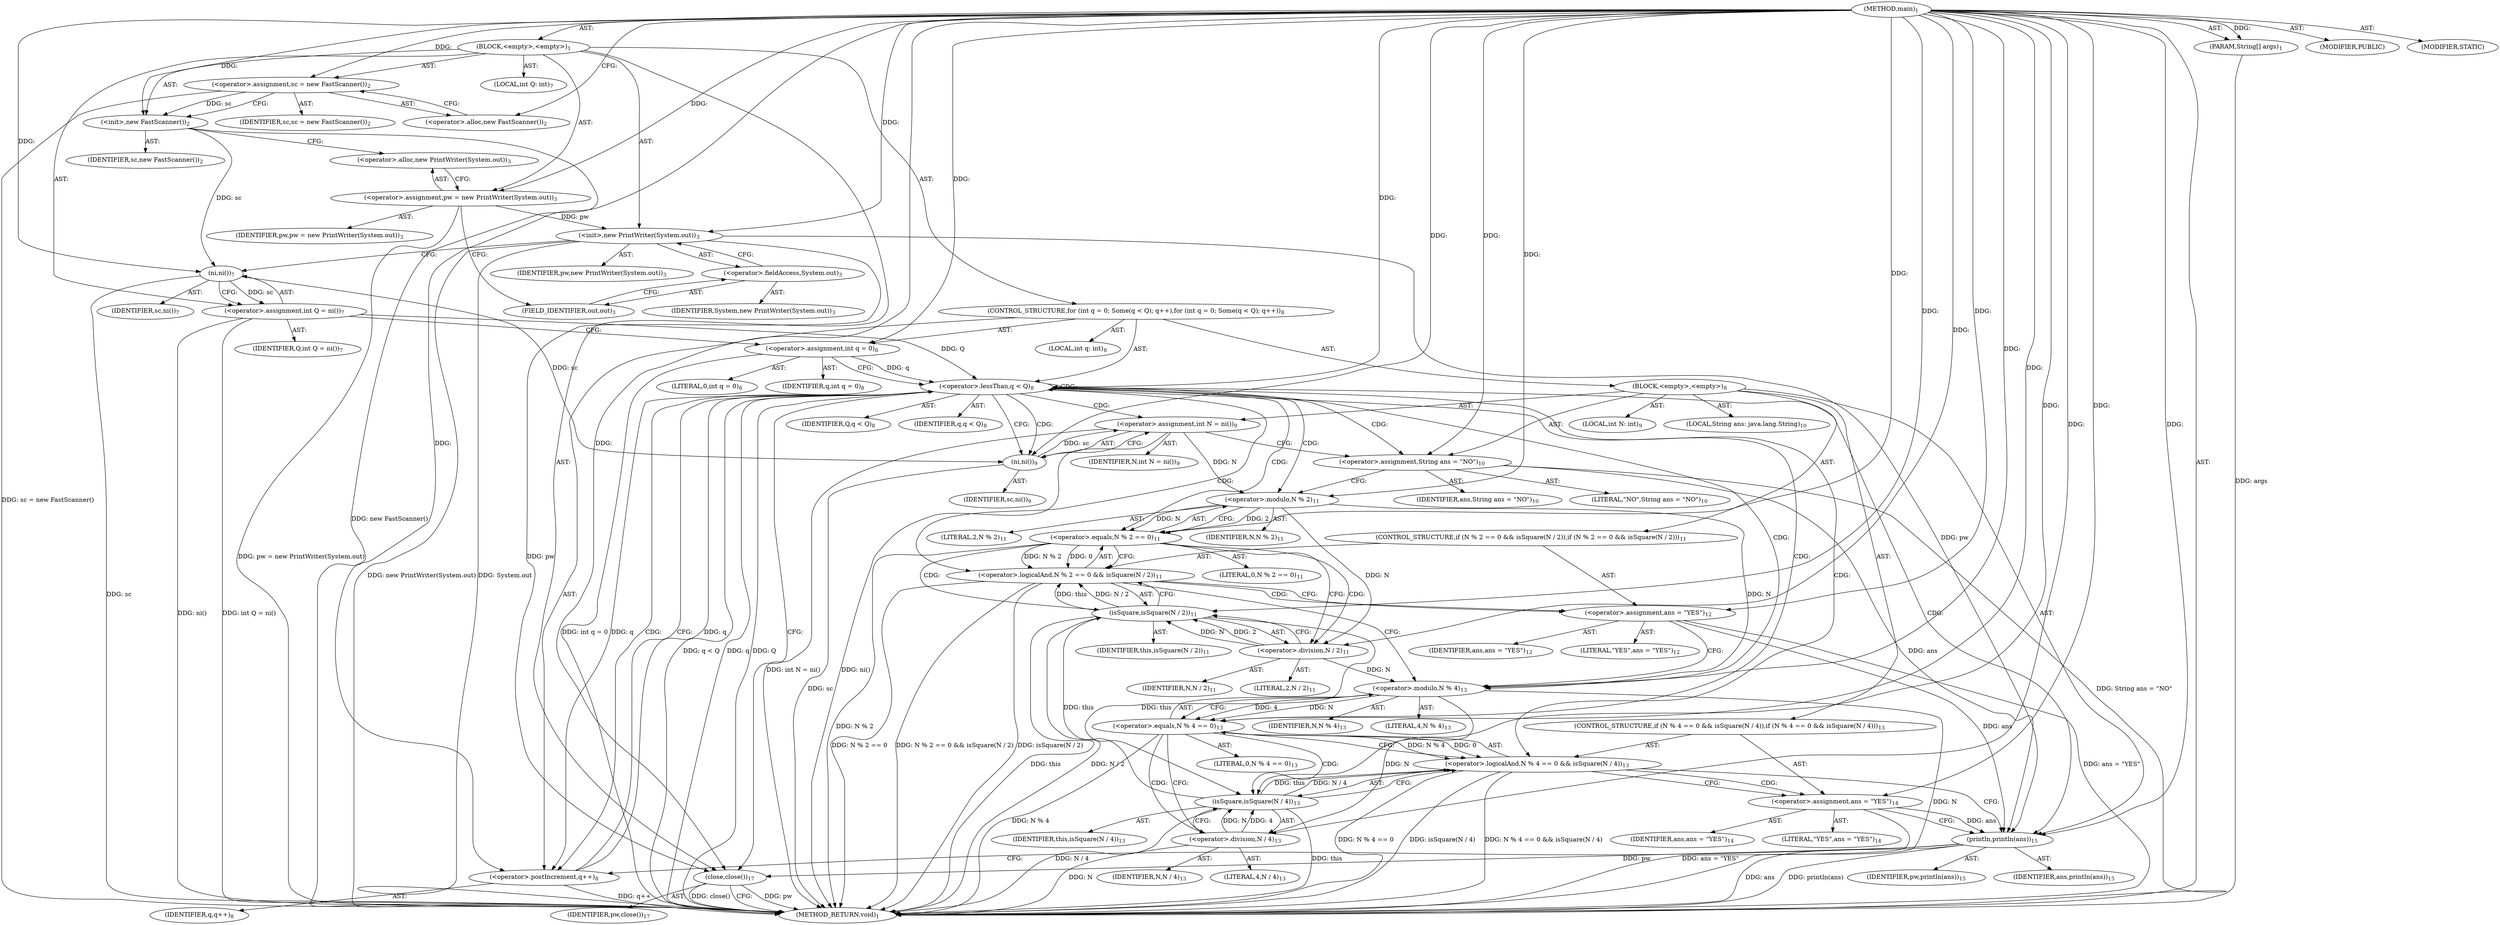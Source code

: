 digraph "main" {  
"17" [label = <(METHOD,main)<SUB>1</SUB>> ]
"18" [label = <(PARAM,String[] args)<SUB>1</SUB>> ]
"19" [label = <(BLOCK,&lt;empty&gt;,&lt;empty&gt;)<SUB>1</SUB>> ]
"20" [label = <(&lt;operator&gt;.assignment,sc = new FastScanner())<SUB>2</SUB>> ]
"21" [label = <(IDENTIFIER,sc,sc = new FastScanner())<SUB>2</SUB>> ]
"22" [label = <(&lt;operator&gt;.alloc,new FastScanner())<SUB>2</SUB>> ]
"23" [label = <(&lt;init&gt;,new FastScanner())<SUB>2</SUB>> ]
"24" [label = <(IDENTIFIER,sc,new FastScanner())<SUB>2</SUB>> ]
"25" [label = <(&lt;operator&gt;.assignment,pw = new PrintWriter(System.out))<SUB>3</SUB>> ]
"26" [label = <(IDENTIFIER,pw,pw = new PrintWriter(System.out))<SUB>3</SUB>> ]
"27" [label = <(&lt;operator&gt;.alloc,new PrintWriter(System.out))<SUB>3</SUB>> ]
"28" [label = <(&lt;init&gt;,new PrintWriter(System.out))<SUB>3</SUB>> ]
"29" [label = <(IDENTIFIER,pw,new PrintWriter(System.out))<SUB>3</SUB>> ]
"30" [label = <(&lt;operator&gt;.fieldAccess,System.out)<SUB>3</SUB>> ]
"31" [label = <(IDENTIFIER,System,new PrintWriter(System.out))<SUB>3</SUB>> ]
"32" [label = <(FIELD_IDENTIFIER,out,out)<SUB>3</SUB>> ]
"33" [label = <(LOCAL,int Q: int)<SUB>7</SUB>> ]
"34" [label = <(&lt;operator&gt;.assignment,int Q = ni())<SUB>7</SUB>> ]
"35" [label = <(IDENTIFIER,Q,int Q = ni())<SUB>7</SUB>> ]
"36" [label = <(ni,ni())<SUB>7</SUB>> ]
"37" [label = <(IDENTIFIER,sc,ni())<SUB>7</SUB>> ]
"38" [label = <(CONTROL_STRUCTURE,for (int q = 0; Some(q &lt; Q); q++),for (int q = 0; Some(q &lt; Q); q++))<SUB>8</SUB>> ]
"39" [label = <(LOCAL,int q: int)<SUB>8</SUB>> ]
"40" [label = <(&lt;operator&gt;.assignment,int q = 0)<SUB>8</SUB>> ]
"41" [label = <(IDENTIFIER,q,int q = 0)<SUB>8</SUB>> ]
"42" [label = <(LITERAL,0,int q = 0)<SUB>8</SUB>> ]
"43" [label = <(&lt;operator&gt;.lessThan,q &lt; Q)<SUB>8</SUB>> ]
"44" [label = <(IDENTIFIER,q,q &lt; Q)<SUB>8</SUB>> ]
"45" [label = <(IDENTIFIER,Q,q &lt; Q)<SUB>8</SUB>> ]
"46" [label = <(&lt;operator&gt;.postIncrement,q++)<SUB>8</SUB>> ]
"47" [label = <(IDENTIFIER,q,q++)<SUB>8</SUB>> ]
"48" [label = <(BLOCK,&lt;empty&gt;,&lt;empty&gt;)<SUB>8</SUB>> ]
"49" [label = <(LOCAL,int N: int)<SUB>9</SUB>> ]
"50" [label = <(&lt;operator&gt;.assignment,int N = ni())<SUB>9</SUB>> ]
"51" [label = <(IDENTIFIER,N,int N = ni())<SUB>9</SUB>> ]
"52" [label = <(ni,ni())<SUB>9</SUB>> ]
"53" [label = <(IDENTIFIER,sc,ni())<SUB>9</SUB>> ]
"54" [label = <(LOCAL,String ans: java.lang.String)<SUB>10</SUB>> ]
"55" [label = <(&lt;operator&gt;.assignment,String ans = &quot;NO&quot;)<SUB>10</SUB>> ]
"56" [label = <(IDENTIFIER,ans,String ans = &quot;NO&quot;)<SUB>10</SUB>> ]
"57" [label = <(LITERAL,&quot;NO&quot;,String ans = &quot;NO&quot;)<SUB>10</SUB>> ]
"58" [label = <(CONTROL_STRUCTURE,if (N % 2 == 0 &amp;&amp; isSquare(N / 2)),if (N % 2 == 0 &amp;&amp; isSquare(N / 2)))<SUB>11</SUB>> ]
"59" [label = <(&lt;operator&gt;.logicalAnd,N % 2 == 0 &amp;&amp; isSquare(N / 2))<SUB>11</SUB>> ]
"60" [label = <(&lt;operator&gt;.equals,N % 2 == 0)<SUB>11</SUB>> ]
"61" [label = <(&lt;operator&gt;.modulo,N % 2)<SUB>11</SUB>> ]
"62" [label = <(IDENTIFIER,N,N % 2)<SUB>11</SUB>> ]
"63" [label = <(LITERAL,2,N % 2)<SUB>11</SUB>> ]
"64" [label = <(LITERAL,0,N % 2 == 0)<SUB>11</SUB>> ]
"65" [label = <(isSquare,isSquare(N / 2))<SUB>11</SUB>> ]
"66" [label = <(IDENTIFIER,this,isSquare(N / 2))<SUB>11</SUB>> ]
"67" [label = <(&lt;operator&gt;.division,N / 2)<SUB>11</SUB>> ]
"68" [label = <(IDENTIFIER,N,N / 2)<SUB>11</SUB>> ]
"69" [label = <(LITERAL,2,N / 2)<SUB>11</SUB>> ]
"70" [label = <(&lt;operator&gt;.assignment,ans = &quot;YES&quot;)<SUB>12</SUB>> ]
"71" [label = <(IDENTIFIER,ans,ans = &quot;YES&quot;)<SUB>12</SUB>> ]
"72" [label = <(LITERAL,&quot;YES&quot;,ans = &quot;YES&quot;)<SUB>12</SUB>> ]
"73" [label = <(CONTROL_STRUCTURE,if (N % 4 == 0 &amp;&amp; isSquare(N / 4)),if (N % 4 == 0 &amp;&amp; isSquare(N / 4)))<SUB>13</SUB>> ]
"74" [label = <(&lt;operator&gt;.logicalAnd,N % 4 == 0 &amp;&amp; isSquare(N / 4))<SUB>13</SUB>> ]
"75" [label = <(&lt;operator&gt;.equals,N % 4 == 0)<SUB>13</SUB>> ]
"76" [label = <(&lt;operator&gt;.modulo,N % 4)<SUB>13</SUB>> ]
"77" [label = <(IDENTIFIER,N,N % 4)<SUB>13</SUB>> ]
"78" [label = <(LITERAL,4,N % 4)<SUB>13</SUB>> ]
"79" [label = <(LITERAL,0,N % 4 == 0)<SUB>13</SUB>> ]
"80" [label = <(isSquare,isSquare(N / 4))<SUB>13</SUB>> ]
"81" [label = <(IDENTIFIER,this,isSquare(N / 4))<SUB>13</SUB>> ]
"82" [label = <(&lt;operator&gt;.division,N / 4)<SUB>13</SUB>> ]
"83" [label = <(IDENTIFIER,N,N / 4)<SUB>13</SUB>> ]
"84" [label = <(LITERAL,4,N / 4)<SUB>13</SUB>> ]
"85" [label = <(&lt;operator&gt;.assignment,ans = &quot;YES&quot;)<SUB>14</SUB>> ]
"86" [label = <(IDENTIFIER,ans,ans = &quot;YES&quot;)<SUB>14</SUB>> ]
"87" [label = <(LITERAL,&quot;YES&quot;,ans = &quot;YES&quot;)<SUB>14</SUB>> ]
"88" [label = <(println,println(ans))<SUB>15</SUB>> ]
"89" [label = <(IDENTIFIER,pw,println(ans))<SUB>15</SUB>> ]
"90" [label = <(IDENTIFIER,ans,println(ans))<SUB>15</SUB>> ]
"91" [label = <(close,close())<SUB>17</SUB>> ]
"92" [label = <(IDENTIFIER,pw,close())<SUB>17</SUB>> ]
"93" [label = <(MODIFIER,PUBLIC)> ]
"94" [label = <(MODIFIER,STATIC)> ]
"95" [label = <(METHOD_RETURN,void)<SUB>1</SUB>> ]
  "17" -> "18"  [ label = "AST: "] 
  "17" -> "19"  [ label = "AST: "] 
  "17" -> "93"  [ label = "AST: "] 
  "17" -> "94"  [ label = "AST: "] 
  "17" -> "95"  [ label = "AST: "] 
  "19" -> "20"  [ label = "AST: "] 
  "19" -> "23"  [ label = "AST: "] 
  "19" -> "25"  [ label = "AST: "] 
  "19" -> "28"  [ label = "AST: "] 
  "19" -> "33"  [ label = "AST: "] 
  "19" -> "34"  [ label = "AST: "] 
  "19" -> "38"  [ label = "AST: "] 
  "19" -> "91"  [ label = "AST: "] 
  "20" -> "21"  [ label = "AST: "] 
  "20" -> "22"  [ label = "AST: "] 
  "23" -> "24"  [ label = "AST: "] 
  "25" -> "26"  [ label = "AST: "] 
  "25" -> "27"  [ label = "AST: "] 
  "28" -> "29"  [ label = "AST: "] 
  "28" -> "30"  [ label = "AST: "] 
  "30" -> "31"  [ label = "AST: "] 
  "30" -> "32"  [ label = "AST: "] 
  "34" -> "35"  [ label = "AST: "] 
  "34" -> "36"  [ label = "AST: "] 
  "36" -> "37"  [ label = "AST: "] 
  "38" -> "39"  [ label = "AST: "] 
  "38" -> "40"  [ label = "AST: "] 
  "38" -> "43"  [ label = "AST: "] 
  "38" -> "46"  [ label = "AST: "] 
  "38" -> "48"  [ label = "AST: "] 
  "40" -> "41"  [ label = "AST: "] 
  "40" -> "42"  [ label = "AST: "] 
  "43" -> "44"  [ label = "AST: "] 
  "43" -> "45"  [ label = "AST: "] 
  "46" -> "47"  [ label = "AST: "] 
  "48" -> "49"  [ label = "AST: "] 
  "48" -> "50"  [ label = "AST: "] 
  "48" -> "54"  [ label = "AST: "] 
  "48" -> "55"  [ label = "AST: "] 
  "48" -> "58"  [ label = "AST: "] 
  "48" -> "73"  [ label = "AST: "] 
  "48" -> "88"  [ label = "AST: "] 
  "50" -> "51"  [ label = "AST: "] 
  "50" -> "52"  [ label = "AST: "] 
  "52" -> "53"  [ label = "AST: "] 
  "55" -> "56"  [ label = "AST: "] 
  "55" -> "57"  [ label = "AST: "] 
  "58" -> "59"  [ label = "AST: "] 
  "58" -> "70"  [ label = "AST: "] 
  "59" -> "60"  [ label = "AST: "] 
  "59" -> "65"  [ label = "AST: "] 
  "60" -> "61"  [ label = "AST: "] 
  "60" -> "64"  [ label = "AST: "] 
  "61" -> "62"  [ label = "AST: "] 
  "61" -> "63"  [ label = "AST: "] 
  "65" -> "66"  [ label = "AST: "] 
  "65" -> "67"  [ label = "AST: "] 
  "67" -> "68"  [ label = "AST: "] 
  "67" -> "69"  [ label = "AST: "] 
  "70" -> "71"  [ label = "AST: "] 
  "70" -> "72"  [ label = "AST: "] 
  "73" -> "74"  [ label = "AST: "] 
  "73" -> "85"  [ label = "AST: "] 
  "74" -> "75"  [ label = "AST: "] 
  "74" -> "80"  [ label = "AST: "] 
  "75" -> "76"  [ label = "AST: "] 
  "75" -> "79"  [ label = "AST: "] 
  "76" -> "77"  [ label = "AST: "] 
  "76" -> "78"  [ label = "AST: "] 
  "80" -> "81"  [ label = "AST: "] 
  "80" -> "82"  [ label = "AST: "] 
  "82" -> "83"  [ label = "AST: "] 
  "82" -> "84"  [ label = "AST: "] 
  "85" -> "86"  [ label = "AST: "] 
  "85" -> "87"  [ label = "AST: "] 
  "88" -> "89"  [ label = "AST: "] 
  "88" -> "90"  [ label = "AST: "] 
  "91" -> "92"  [ label = "AST: "] 
  "20" -> "23"  [ label = "CFG: "] 
  "23" -> "27"  [ label = "CFG: "] 
  "25" -> "32"  [ label = "CFG: "] 
  "28" -> "36"  [ label = "CFG: "] 
  "34" -> "40"  [ label = "CFG: "] 
  "91" -> "95"  [ label = "CFG: "] 
  "22" -> "20"  [ label = "CFG: "] 
  "27" -> "25"  [ label = "CFG: "] 
  "30" -> "28"  [ label = "CFG: "] 
  "36" -> "34"  [ label = "CFG: "] 
  "40" -> "43"  [ label = "CFG: "] 
  "43" -> "52"  [ label = "CFG: "] 
  "43" -> "91"  [ label = "CFG: "] 
  "46" -> "43"  [ label = "CFG: "] 
  "32" -> "30"  [ label = "CFG: "] 
  "50" -> "55"  [ label = "CFG: "] 
  "55" -> "61"  [ label = "CFG: "] 
  "88" -> "46"  [ label = "CFG: "] 
  "52" -> "50"  [ label = "CFG: "] 
  "59" -> "70"  [ label = "CFG: "] 
  "59" -> "76"  [ label = "CFG: "] 
  "70" -> "76"  [ label = "CFG: "] 
  "74" -> "85"  [ label = "CFG: "] 
  "74" -> "88"  [ label = "CFG: "] 
  "85" -> "88"  [ label = "CFG: "] 
  "60" -> "59"  [ label = "CFG: "] 
  "60" -> "67"  [ label = "CFG: "] 
  "65" -> "59"  [ label = "CFG: "] 
  "75" -> "74"  [ label = "CFG: "] 
  "75" -> "82"  [ label = "CFG: "] 
  "80" -> "74"  [ label = "CFG: "] 
  "61" -> "60"  [ label = "CFG: "] 
  "67" -> "65"  [ label = "CFG: "] 
  "76" -> "75"  [ label = "CFG: "] 
  "82" -> "80"  [ label = "CFG: "] 
  "17" -> "22"  [ label = "CFG: "] 
  "18" -> "95"  [ label = "DDG: args"] 
  "20" -> "95"  [ label = "DDG: sc = new FastScanner()"] 
  "23" -> "95"  [ label = "DDG: new FastScanner()"] 
  "25" -> "95"  [ label = "DDG: pw = new PrintWriter(System.out)"] 
  "28" -> "95"  [ label = "DDG: System.out"] 
  "28" -> "95"  [ label = "DDG: new PrintWriter(System.out)"] 
  "36" -> "95"  [ label = "DDG: sc"] 
  "34" -> "95"  [ label = "DDG: ni()"] 
  "34" -> "95"  [ label = "DDG: int Q = ni()"] 
  "40" -> "95"  [ label = "DDG: int q = 0"] 
  "43" -> "95"  [ label = "DDG: q"] 
  "43" -> "95"  [ label = "DDG: Q"] 
  "43" -> "95"  [ label = "DDG: q &lt; Q"] 
  "91" -> "95"  [ label = "DDG: pw"] 
  "91" -> "95"  [ label = "DDG: close()"] 
  "52" -> "95"  [ label = "DDG: sc"] 
  "50" -> "95"  [ label = "DDG: ni()"] 
  "50" -> "95"  [ label = "DDG: int N = ni()"] 
  "55" -> "95"  [ label = "DDG: String ans = &quot;NO&quot;"] 
  "60" -> "95"  [ label = "DDG: N % 2"] 
  "59" -> "95"  [ label = "DDG: N % 2 == 0"] 
  "65" -> "95"  [ label = "DDG: this"] 
  "65" -> "95"  [ label = "DDG: N / 2"] 
  "59" -> "95"  [ label = "DDG: isSquare(N / 2)"] 
  "59" -> "95"  [ label = "DDG: N % 2 == 0 &amp;&amp; isSquare(N / 2)"] 
  "70" -> "95"  [ label = "DDG: ans = &quot;YES&quot;"] 
  "76" -> "95"  [ label = "DDG: N"] 
  "75" -> "95"  [ label = "DDG: N % 4"] 
  "74" -> "95"  [ label = "DDG: N % 4 == 0"] 
  "80" -> "95"  [ label = "DDG: this"] 
  "82" -> "95"  [ label = "DDG: N"] 
  "80" -> "95"  [ label = "DDG: N / 4"] 
  "74" -> "95"  [ label = "DDG: isSquare(N / 4)"] 
  "74" -> "95"  [ label = "DDG: N % 4 == 0 &amp;&amp; isSquare(N / 4)"] 
  "85" -> "95"  [ label = "DDG: ans = &quot;YES&quot;"] 
  "88" -> "95"  [ label = "DDG: ans"] 
  "88" -> "95"  [ label = "DDG: println(ans)"] 
  "46" -> "95"  [ label = "DDG: q++"] 
  "17" -> "18"  [ label = "DDG: "] 
  "17" -> "20"  [ label = "DDG: "] 
  "17" -> "25"  [ label = "DDG: "] 
  "36" -> "34"  [ label = "DDG: sc"] 
  "20" -> "23"  [ label = "DDG: sc"] 
  "17" -> "23"  [ label = "DDG: "] 
  "25" -> "28"  [ label = "DDG: pw"] 
  "17" -> "28"  [ label = "DDG: "] 
  "17" -> "40"  [ label = "DDG: "] 
  "28" -> "91"  [ label = "DDG: pw"] 
  "88" -> "91"  [ label = "DDG: pw"] 
  "17" -> "91"  [ label = "DDG: "] 
  "23" -> "36"  [ label = "DDG: sc"] 
  "17" -> "36"  [ label = "DDG: "] 
  "40" -> "43"  [ label = "DDG: q"] 
  "46" -> "43"  [ label = "DDG: q"] 
  "17" -> "43"  [ label = "DDG: "] 
  "34" -> "43"  [ label = "DDG: Q"] 
  "43" -> "46"  [ label = "DDG: q"] 
  "17" -> "46"  [ label = "DDG: "] 
  "52" -> "50"  [ label = "DDG: sc"] 
  "17" -> "55"  [ label = "DDG: "] 
  "17" -> "70"  [ label = "DDG: "] 
  "17" -> "85"  [ label = "DDG: "] 
  "28" -> "88"  [ label = "DDG: pw"] 
  "17" -> "88"  [ label = "DDG: "] 
  "55" -> "88"  [ label = "DDG: ans"] 
  "70" -> "88"  [ label = "DDG: ans"] 
  "85" -> "88"  [ label = "DDG: ans"] 
  "36" -> "52"  [ label = "DDG: sc"] 
  "17" -> "52"  [ label = "DDG: "] 
  "60" -> "59"  [ label = "DDG: N % 2"] 
  "60" -> "59"  [ label = "DDG: 0"] 
  "65" -> "59"  [ label = "DDG: this"] 
  "65" -> "59"  [ label = "DDG: N / 2"] 
  "75" -> "74"  [ label = "DDG: N % 4"] 
  "75" -> "74"  [ label = "DDG: 0"] 
  "80" -> "74"  [ label = "DDG: this"] 
  "80" -> "74"  [ label = "DDG: N / 4"] 
  "61" -> "60"  [ label = "DDG: N"] 
  "61" -> "60"  [ label = "DDG: 2"] 
  "17" -> "60"  [ label = "DDG: "] 
  "80" -> "65"  [ label = "DDG: this"] 
  "17" -> "65"  [ label = "DDG: "] 
  "67" -> "65"  [ label = "DDG: N"] 
  "67" -> "65"  [ label = "DDG: 2"] 
  "76" -> "75"  [ label = "DDG: N"] 
  "76" -> "75"  [ label = "DDG: 4"] 
  "17" -> "75"  [ label = "DDG: "] 
  "65" -> "80"  [ label = "DDG: this"] 
  "17" -> "80"  [ label = "DDG: "] 
  "82" -> "80"  [ label = "DDG: N"] 
  "82" -> "80"  [ label = "DDG: 4"] 
  "50" -> "61"  [ label = "DDG: N"] 
  "17" -> "61"  [ label = "DDG: "] 
  "61" -> "67"  [ label = "DDG: N"] 
  "17" -> "67"  [ label = "DDG: "] 
  "61" -> "76"  [ label = "DDG: N"] 
  "67" -> "76"  [ label = "DDG: N"] 
  "17" -> "76"  [ label = "DDG: "] 
  "76" -> "82"  [ label = "DDG: N"] 
  "17" -> "82"  [ label = "DDG: "] 
  "43" -> "60"  [ label = "CDG: "] 
  "43" -> "61"  [ label = "CDG: "] 
  "43" -> "75"  [ label = "CDG: "] 
  "43" -> "52"  [ label = "CDG: "] 
  "43" -> "46"  [ label = "CDG: "] 
  "43" -> "88"  [ label = "CDG: "] 
  "43" -> "74"  [ label = "CDG: "] 
  "43" -> "76"  [ label = "CDG: "] 
  "43" -> "50"  [ label = "CDG: "] 
  "43" -> "59"  [ label = "CDG: "] 
  "43" -> "55"  [ label = "CDG: "] 
  "43" -> "43"  [ label = "CDG: "] 
  "59" -> "70"  [ label = "CDG: "] 
  "74" -> "85"  [ label = "CDG: "] 
  "60" -> "67"  [ label = "CDG: "] 
  "60" -> "65"  [ label = "CDG: "] 
  "75" -> "80"  [ label = "CDG: "] 
  "75" -> "82"  [ label = "CDG: "] 
}
